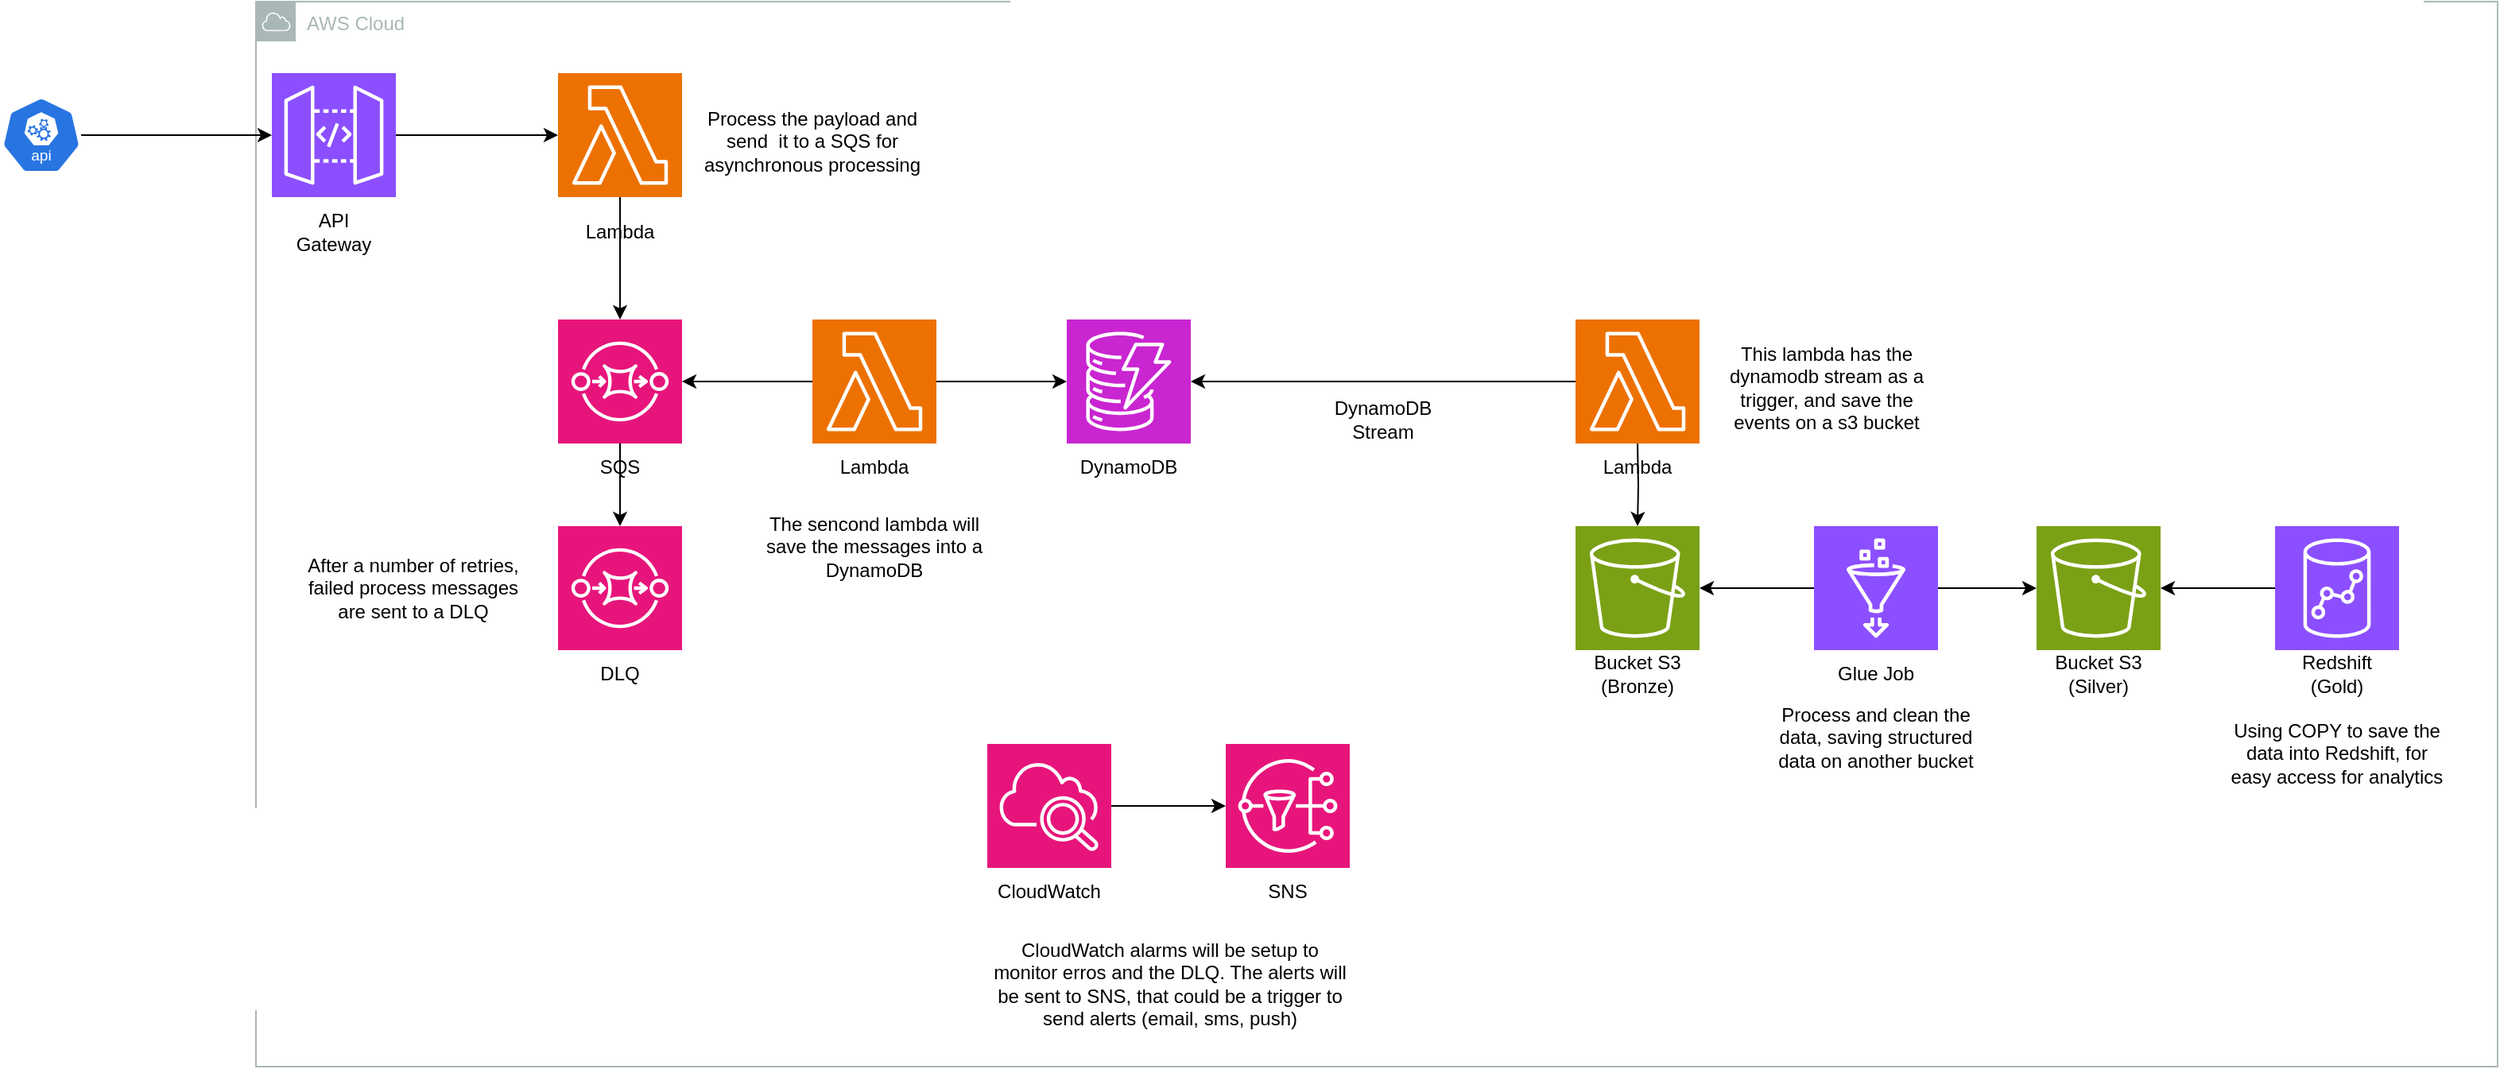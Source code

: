 <mxfile version="24.7.17">
  <diagram name="Página-1" id="Z5GL8oSzEE1CzC3Kvjkq">
    <mxGraphModel grid="1" page="1" gridSize="10" guides="1" tooltips="1" connect="1" arrows="1" fold="1" pageScale="1" pageWidth="827" pageHeight="1169" math="0" shadow="0">
      <root>
        <mxCell id="0" />
        <mxCell id="1" parent="0" />
        <mxCell id="BF2qxbi9eYkXB8UrA0qM-24" value="AWS Cloud" style="sketch=0;outlineConnect=0;gradientColor=none;html=1;whiteSpace=wrap;fontSize=12;fontStyle=0;shape=mxgraph.aws4.group;grIcon=mxgraph.aws4.group_aws_cloud;strokeColor=#AAB7B8;fillColor=none;verticalAlign=top;align=left;spacingLeft=30;fontColor=#AAB7B8;dashed=0;" vertex="1" parent="1">
          <mxGeometry x="200" y="230" width="1410" height="670" as="geometry" />
        </mxCell>
        <mxCell id="BF2qxbi9eYkXB8UrA0qM-6" style="edgeStyle=orthogonalEdgeStyle;rounded=0;orthogonalLoop=1;jettySize=auto;html=1;" edge="1" parent="1" source="BF2qxbi9eYkXB8UrA0qM-1" target="BF2qxbi9eYkXB8UrA0qM-2">
          <mxGeometry relative="1" as="geometry" />
        </mxCell>
        <mxCell id="BF2qxbi9eYkXB8UrA0qM-1" value="" style="aspect=fixed;sketch=0;html=1;dashed=0;whitespace=wrap;verticalLabelPosition=bottom;verticalAlign=top;fillColor=#2875E2;strokeColor=#ffffff;points=[[0.005,0.63,0],[0.1,0.2,0],[0.9,0.2,0],[0.5,0,0],[0.995,0.63,0],[0.72,0.99,0],[0.5,1,0],[0.28,0.99,0]];shape=mxgraph.kubernetes.icon2;kubernetesLabel=1;prIcon=api" vertex="1" parent="1">
          <mxGeometry x="40" y="290" width="50" height="48" as="geometry" />
        </mxCell>
        <mxCell id="BF2qxbi9eYkXB8UrA0qM-7" style="edgeStyle=orthogonalEdgeStyle;rounded=0;orthogonalLoop=1;jettySize=auto;html=1;" edge="1" parent="1" source="BF2qxbi9eYkXB8UrA0qM-2" target="BF2qxbi9eYkXB8UrA0qM-3">
          <mxGeometry relative="1" as="geometry" />
        </mxCell>
        <mxCell id="BF2qxbi9eYkXB8UrA0qM-2" value="" style="sketch=0;points=[[0,0,0],[0.25,0,0],[0.5,0,0],[0.75,0,0],[1,0,0],[0,1,0],[0.25,1,0],[0.5,1,0],[0.75,1,0],[1,1,0],[0,0.25,0],[0,0.5,0],[0,0.75,0],[1,0.25,0],[1,0.5,0],[1,0.75,0]];outlineConnect=0;fontColor=#232F3E;fillColor=#8C4FFF;strokeColor=#ffffff;dashed=0;verticalLabelPosition=bottom;verticalAlign=top;align=center;html=1;fontSize=12;fontStyle=0;aspect=fixed;shape=mxgraph.aws4.resourceIcon;resIcon=mxgraph.aws4.api_gateway;" vertex="1" parent="1">
          <mxGeometry x="210" y="275" width="78" height="78" as="geometry" />
        </mxCell>
        <mxCell id="BF2qxbi9eYkXB8UrA0qM-8" style="edgeStyle=orthogonalEdgeStyle;rounded=0;orthogonalLoop=1;jettySize=auto;html=1;" edge="1" parent="1" source="BF2qxbi9eYkXB8UrA0qM-3" target="BF2qxbi9eYkXB8UrA0qM-4">
          <mxGeometry relative="1" as="geometry" />
        </mxCell>
        <mxCell id="BF2qxbi9eYkXB8UrA0qM-3" value="" style="sketch=0;points=[[0,0,0],[0.25,0,0],[0.5,0,0],[0.75,0,0],[1,0,0],[0,1,0],[0.25,1,0],[0.5,1,0],[0.75,1,0],[1,1,0],[0,0.25,0],[0,0.5,0],[0,0.75,0],[1,0.25,0],[1,0.5,0],[1,0.75,0]];outlineConnect=0;fontColor=#232F3E;fillColor=#ED7100;strokeColor=#ffffff;dashed=0;verticalLabelPosition=bottom;verticalAlign=top;align=center;html=1;fontSize=12;fontStyle=0;aspect=fixed;shape=mxgraph.aws4.resourceIcon;resIcon=mxgraph.aws4.lambda;" vertex="1" parent="1">
          <mxGeometry x="390" y="275" width="78" height="78" as="geometry" />
        </mxCell>
        <mxCell id="BF2qxbi9eYkXB8UrA0qM-33" style="edgeStyle=orthogonalEdgeStyle;rounded=0;orthogonalLoop=1;jettySize=auto;html=1;" edge="1" parent="1" source="BF2qxbi9eYkXB8UrA0qM-4" target="BF2qxbi9eYkXB8UrA0qM-11">
          <mxGeometry relative="1" as="geometry" />
        </mxCell>
        <mxCell id="BF2qxbi9eYkXB8UrA0qM-4" value="" style="sketch=0;points=[[0,0,0],[0.25,0,0],[0.5,0,0],[0.75,0,0],[1,0,0],[0,1,0],[0.25,1,0],[0.5,1,0],[0.75,1,0],[1,1,0],[0,0.25,0],[0,0.5,0],[0,0.75,0],[1,0.25,0],[1,0.5,0],[1,0.75,0]];outlineConnect=0;fontColor=#232F3E;fillColor=#E7157B;strokeColor=#ffffff;dashed=0;verticalLabelPosition=bottom;verticalAlign=top;align=center;html=1;fontSize=12;fontStyle=0;aspect=fixed;shape=mxgraph.aws4.resourceIcon;resIcon=mxgraph.aws4.sqs;" vertex="1" parent="1">
          <mxGeometry x="390" y="430" width="78" height="78" as="geometry" />
        </mxCell>
        <mxCell id="BF2qxbi9eYkXB8UrA0qM-10" style="edgeStyle=orthogonalEdgeStyle;rounded=0;orthogonalLoop=1;jettySize=auto;html=1;" edge="1" parent="1" source="BF2qxbi9eYkXB8UrA0qM-9" target="BF2qxbi9eYkXB8UrA0qM-4">
          <mxGeometry relative="1" as="geometry" />
        </mxCell>
        <mxCell id="BF2qxbi9eYkXB8UrA0qM-16" style="edgeStyle=orthogonalEdgeStyle;rounded=0;orthogonalLoop=1;jettySize=auto;html=1;" edge="1" parent="1" source="BF2qxbi9eYkXB8UrA0qM-9" target="BF2qxbi9eYkXB8UrA0qM-15">
          <mxGeometry relative="1" as="geometry" />
        </mxCell>
        <mxCell id="BF2qxbi9eYkXB8UrA0qM-9" value="" style="sketch=0;points=[[0,0,0],[0.25,0,0],[0.5,0,0],[0.75,0,0],[1,0,0],[0,1,0],[0.25,1,0],[0.5,1,0],[0.75,1,0],[1,1,0],[0,0.25,0],[0,0.5,0],[0,0.75,0],[1,0.25,0],[1,0.5,0],[1,0.75,0]];outlineConnect=0;fontColor=#232F3E;fillColor=#ED7100;strokeColor=#ffffff;dashed=0;verticalLabelPosition=bottom;verticalAlign=top;align=center;html=1;fontSize=12;fontStyle=0;aspect=fixed;shape=mxgraph.aws4.resourceIcon;resIcon=mxgraph.aws4.lambda;" vertex="1" parent="1">
          <mxGeometry x="550" y="430" width="78" height="78" as="geometry" />
        </mxCell>
        <mxCell id="BF2qxbi9eYkXB8UrA0qM-11" value="" style="sketch=0;points=[[0,0,0],[0.25,0,0],[0.5,0,0],[0.75,0,0],[1,0,0],[0,1,0],[0.25,1,0],[0.5,1,0],[0.75,1,0],[1,1,0],[0,0.25,0],[0,0.5,0],[0,0.75,0],[1,0.25,0],[1,0.5,0],[1,0.75,0]];outlineConnect=0;fontColor=#232F3E;fillColor=#E7157B;strokeColor=#ffffff;dashed=0;verticalLabelPosition=bottom;verticalAlign=top;align=center;html=1;fontSize=12;fontStyle=0;aspect=fixed;shape=mxgraph.aws4.resourceIcon;resIcon=mxgraph.aws4.sqs;" vertex="1" parent="1">
          <mxGeometry x="390" y="560" width="78" height="78" as="geometry" />
        </mxCell>
        <mxCell id="BF2qxbi9eYkXB8UrA0qM-13" value="" style="sketch=0;points=[[0,0,0],[0.25,0,0],[0.5,0,0],[0.75,0,0],[1,0,0],[0,1,0],[0.25,1,0],[0.5,1,0],[0.75,1,0],[1,1,0],[0,0.25,0],[0,0.5,0],[0,0.75,0],[1,0.25,0],[1,0.5,0],[1,0.75,0]];outlineConnect=0;fontColor=#232F3E;fillColor=#E7157B;strokeColor=#ffffff;dashed=0;verticalLabelPosition=bottom;verticalAlign=top;align=center;html=1;fontSize=12;fontStyle=0;aspect=fixed;shape=mxgraph.aws4.resourceIcon;resIcon=mxgraph.aws4.sns;" vertex="1" parent="1">
          <mxGeometry x="810" y="697" width="78" height="78" as="geometry" />
        </mxCell>
        <mxCell id="BF2qxbi9eYkXB8UrA0qM-15" value="" style="sketch=0;points=[[0,0,0],[0.25,0,0],[0.5,0,0],[0.75,0,0],[1,0,0],[0,1,0],[0.25,1,0],[0.5,1,0],[0.75,1,0],[1,1,0],[0,0.25,0],[0,0.5,0],[0,0.75,0],[1,0.25,0],[1,0.5,0],[1,0.75,0]];outlineConnect=0;fontColor=#232F3E;fillColor=#C925D1;strokeColor=#ffffff;dashed=0;verticalLabelPosition=bottom;verticalAlign=top;align=center;html=1;fontSize=12;fontStyle=0;aspect=fixed;shape=mxgraph.aws4.resourceIcon;resIcon=mxgraph.aws4.dynamodb;" vertex="1" parent="1">
          <mxGeometry x="710" y="430" width="78" height="78" as="geometry" />
        </mxCell>
        <mxCell id="BF2qxbi9eYkXB8UrA0qM-23" style="edgeStyle=orthogonalEdgeStyle;rounded=0;orthogonalLoop=1;jettySize=auto;html=1;" edge="1" parent="1" target="BF2qxbi9eYkXB8UrA0qM-22">
          <mxGeometry relative="1" as="geometry">
            <mxPoint x="1069" y="508" as="sourcePoint" />
          </mxGeometry>
        </mxCell>
        <mxCell id="BF2qxbi9eYkXB8UrA0qM-22" value="" style="sketch=0;points=[[0,0,0],[0.25,0,0],[0.5,0,0],[0.75,0,0],[1,0,0],[0,1,0],[0.25,1,0],[0.5,1,0],[0.75,1,0],[1,1,0],[0,0.25,0],[0,0.5,0],[0,0.75,0],[1,0.25,0],[1,0.5,0],[1,0.75,0]];outlineConnect=0;fontColor=#232F3E;fillColor=#7AA116;strokeColor=#ffffff;dashed=0;verticalLabelPosition=bottom;verticalAlign=top;align=center;html=1;fontSize=12;fontStyle=0;aspect=fixed;shape=mxgraph.aws4.resourceIcon;resIcon=mxgraph.aws4.s3;" vertex="1" parent="1">
          <mxGeometry x="1030" y="560" width="78" height="78" as="geometry" />
        </mxCell>
        <mxCell id="BF2qxbi9eYkXB8UrA0qM-30" style="edgeStyle=orthogonalEdgeStyle;rounded=0;orthogonalLoop=1;jettySize=auto;html=1;" edge="1" parent="1" source="BF2qxbi9eYkXB8UrA0qM-25" target="BF2qxbi9eYkXB8UrA0qM-29">
          <mxGeometry relative="1" as="geometry" />
        </mxCell>
        <mxCell id="BF2qxbi9eYkXB8UrA0qM-25" value="" style="sketch=0;points=[[0,0,0],[0.25,0,0],[0.5,0,0],[0.75,0,0],[1,0,0],[0,1,0],[0.25,1,0],[0.5,1,0],[0.75,1,0],[1,1,0],[0,0.25,0],[0,0.5,0],[0,0.75,0],[1,0.25,0],[1,0.5,0],[1,0.75,0]];outlineConnect=0;fontColor=#232F3E;fillColor=#8C4FFF;strokeColor=#ffffff;dashed=0;verticalLabelPosition=bottom;verticalAlign=top;align=center;html=1;fontSize=12;fontStyle=0;aspect=fixed;shape=mxgraph.aws4.resourceIcon;resIcon=mxgraph.aws4.glue;" vertex="1" parent="1">
          <mxGeometry x="1180" y="560" width="78" height="78" as="geometry" />
        </mxCell>
        <mxCell id="BF2qxbi9eYkXB8UrA0qM-27" style="edgeStyle=orthogonalEdgeStyle;rounded=0;orthogonalLoop=1;jettySize=auto;html=1;entryX=1;entryY=0.5;entryDx=0;entryDy=0;entryPerimeter=0;" edge="1" parent="1" source="BF2qxbi9eYkXB8UrA0qM-25" target="BF2qxbi9eYkXB8UrA0qM-22">
          <mxGeometry relative="1" as="geometry" />
        </mxCell>
        <mxCell id="BF2qxbi9eYkXB8UrA0qM-29" value="" style="sketch=0;points=[[0,0,0],[0.25,0,0],[0.5,0,0],[0.75,0,0],[1,0,0],[0,1,0],[0.25,1,0],[0.5,1,0],[0.75,1,0],[1,1,0],[0,0.25,0],[0,0.5,0],[0,0.75,0],[1,0.25,0],[1,0.5,0],[1,0.75,0]];outlineConnect=0;fontColor=#232F3E;fillColor=#7AA116;strokeColor=#ffffff;dashed=0;verticalLabelPosition=bottom;verticalAlign=top;align=center;html=1;fontSize=12;fontStyle=0;aspect=fixed;shape=mxgraph.aws4.resourceIcon;resIcon=mxgraph.aws4.s3;" vertex="1" parent="1">
          <mxGeometry x="1320" y="560" width="78" height="78" as="geometry" />
        </mxCell>
        <mxCell id="BF2qxbi9eYkXB8UrA0qM-31" value="" style="sketch=0;points=[[0,0,0],[0.25,0,0],[0.5,0,0],[0.75,0,0],[1,0,0],[0,1,0],[0.25,1,0],[0.5,1,0],[0.75,1,0],[1,1,0],[0,0.25,0],[0,0.5,0],[0,0.75,0],[1,0.25,0],[1,0.5,0],[1,0.75,0]];points=[[0,0,0],[0.25,0,0],[0.5,0,0],[0.75,0,0],[1,0,0],[0,1,0],[0.25,1,0],[0.5,1,0],[0.75,1,0],[1,1,0],[0,0.25,0],[0,0.5,0],[0,0.75,0],[1,0.25,0],[1,0.5,0],[1,0.75,0]];outlineConnect=0;fontColor=#232F3E;fillColor=#E7157B;strokeColor=#ffffff;dashed=0;verticalLabelPosition=bottom;verticalAlign=top;align=center;html=1;fontSize=12;fontStyle=0;aspect=fixed;shape=mxgraph.aws4.resourceIcon;resIcon=mxgraph.aws4.cloudwatch_2;" vertex="1" parent="1">
          <mxGeometry x="660" y="697" width="78" height="78" as="geometry" />
        </mxCell>
        <mxCell id="BF2qxbi9eYkXB8UrA0qM-35" style="edgeStyle=orthogonalEdgeStyle;rounded=0;orthogonalLoop=1;jettySize=auto;html=1;" edge="1" parent="1" source="BF2qxbi9eYkXB8UrA0qM-34" target="BF2qxbi9eYkXB8UrA0qM-29">
          <mxGeometry relative="1" as="geometry" />
        </mxCell>
        <mxCell id="BF2qxbi9eYkXB8UrA0qM-34" value="" style="sketch=0;points=[[0,0,0],[0.25,0,0],[0.5,0,0],[0.75,0,0],[1,0,0],[0,1,0],[0.25,1,0],[0.5,1,0],[0.75,1,0],[1,1,0],[0,0.25,0],[0,0.5,0],[0,0.75,0],[1,0.25,0],[1,0.5,0],[1,0.75,0]];outlineConnect=0;fontColor=#232F3E;fillColor=#8C4FFF;strokeColor=#ffffff;dashed=0;verticalLabelPosition=bottom;verticalAlign=top;align=center;html=1;fontSize=12;fontStyle=0;aspect=fixed;shape=mxgraph.aws4.resourceIcon;resIcon=mxgraph.aws4.redshift;" vertex="1" parent="1">
          <mxGeometry x="1470" y="560" width="78" height="78" as="geometry" />
        </mxCell>
        <mxCell id="BF2qxbi9eYkXB8UrA0qM-37" value="API Gateway" style="text;strokeColor=none;align=center;fillColor=none;html=1;verticalAlign=middle;whiteSpace=wrap;rounded=0;" vertex="1" parent="1">
          <mxGeometry x="219" y="360" width="60" height="30" as="geometry" />
        </mxCell>
        <mxCell id="BF2qxbi9eYkXB8UrA0qM-38" value="Lambda" style="text;strokeColor=none;align=center;fillColor=none;html=1;verticalAlign=middle;whiteSpace=wrap;rounded=0;" vertex="1" parent="1">
          <mxGeometry x="399" y="360" width="60" height="30" as="geometry" />
        </mxCell>
        <mxCell id="BF2qxbi9eYkXB8UrA0qM-39" value="Process the payload and send&amp;nbsp; it to a SQS for asynchronous processing" style="text;strokeColor=none;align=center;fillColor=none;html=1;verticalAlign=middle;whiteSpace=wrap;rounded=0;" vertex="1" parent="1">
          <mxGeometry x="480" y="275" width="140" height="85" as="geometry" />
        </mxCell>
        <mxCell id="BF2qxbi9eYkXB8UrA0qM-40" value="SQS" style="text;strokeColor=none;align=center;fillColor=none;html=1;verticalAlign=middle;whiteSpace=wrap;rounded=0;" vertex="1" parent="1">
          <mxGeometry x="399" y="508" width="60" height="30" as="geometry" />
        </mxCell>
        <mxCell id="BF2qxbi9eYkXB8UrA0qM-41" value="DLQ" style="text;strokeColor=none;align=center;fillColor=none;html=1;verticalAlign=middle;whiteSpace=wrap;rounded=0;" vertex="1" parent="1">
          <mxGeometry x="399" y="638" width="60" height="30" as="geometry" />
        </mxCell>
        <mxCell id="BF2qxbi9eYkXB8UrA0qM-42" value="SNS" style="text;strokeColor=none;align=center;fillColor=none;html=1;verticalAlign=middle;whiteSpace=wrap;rounded=0;" vertex="1" parent="1">
          <mxGeometry x="819" y="775" width="60" height="30" as="geometry" />
        </mxCell>
        <mxCell id="BF2qxbi9eYkXB8UrA0qM-43" value="CloudWatch" style="text;strokeColor=none;align=center;fillColor=none;html=1;verticalAlign=middle;whiteSpace=wrap;rounded=0;" vertex="1" parent="1">
          <mxGeometry x="669" y="775" width="60" height="30" as="geometry" />
        </mxCell>
        <mxCell id="BF2qxbi9eYkXB8UrA0qM-44" value="Lambda" style="text;strokeColor=none;align=center;fillColor=none;html=1;verticalAlign=middle;whiteSpace=wrap;rounded=0;" vertex="1" parent="1">
          <mxGeometry x="559" y="508" width="60" height="30" as="geometry" />
        </mxCell>
        <mxCell id="BF2qxbi9eYkXB8UrA0qM-45" value="DynamoDB" style="text;strokeColor=none;align=center;fillColor=none;html=1;verticalAlign=middle;whiteSpace=wrap;rounded=0;" vertex="1" parent="1">
          <mxGeometry x="719" y="508" width="60" height="30" as="geometry" />
        </mxCell>
        <mxCell id="BF2qxbi9eYkXB8UrA0qM-46" value="DynamoDB Stream" style="text;strokeColor=none;align=center;fillColor=none;html=1;verticalAlign=middle;whiteSpace=wrap;rounded=0;" vertex="1" parent="1">
          <mxGeometry x="879" y="478" width="60" height="30" as="geometry" />
        </mxCell>
        <mxCell id="BF2qxbi9eYkXB8UrA0qM-47" value="Lambda" style="text;strokeColor=none;align=center;fillColor=none;html=1;verticalAlign=middle;whiteSpace=wrap;rounded=0;" vertex="1" parent="1">
          <mxGeometry x="1039" y="508" width="60" height="30" as="geometry" />
        </mxCell>
        <mxCell id="BF2qxbi9eYkXB8UrA0qM-48" value="Bucket S3 (Bronze)" style="text;strokeColor=none;align=center;fillColor=none;html=1;verticalAlign=middle;whiteSpace=wrap;rounded=0;" vertex="1" parent="1">
          <mxGeometry x="1039" y="638" width="60" height="30" as="geometry" />
        </mxCell>
        <mxCell id="BF2qxbi9eYkXB8UrA0qM-49" value="Glue Job" style="text;strokeColor=none;align=center;fillColor=none;html=1;verticalAlign=middle;whiteSpace=wrap;rounded=0;" vertex="1" parent="1">
          <mxGeometry x="1189" y="638" width="60" height="30" as="geometry" />
        </mxCell>
        <mxCell id="BF2qxbi9eYkXB8UrA0qM-50" value="Bucket S3 (Silver)" style="text;strokeColor=none;align=center;fillColor=none;html=1;verticalAlign=middle;whiteSpace=wrap;rounded=0;" vertex="1" parent="1">
          <mxGeometry x="1329" y="638" width="60" height="30" as="geometry" />
        </mxCell>
        <mxCell id="BF2qxbi9eYkXB8UrA0qM-51" value="Redshift (Gold)" style="text;strokeColor=none;align=center;fillColor=none;html=1;verticalAlign=middle;whiteSpace=wrap;rounded=0;" vertex="1" parent="1">
          <mxGeometry x="1479" y="638" width="60" height="30" as="geometry" />
        </mxCell>
        <mxCell id="BF2qxbi9eYkXB8UrA0qM-52" value="After a number of retries, failed process messages are sent to a DLQ" style="text;strokeColor=none;align=center;fillColor=none;html=1;verticalAlign=middle;whiteSpace=wrap;rounded=0;" vertex="1" parent="1">
          <mxGeometry x="229" y="556.5" width="140" height="85" as="geometry" />
        </mxCell>
        <mxCell id="BF2qxbi9eYkXB8UrA0qM-54" value="CloudWatch alarms will be setup to monitor erros and the DLQ. The alerts will be sent to SNS, that could be a trigger to send alerts (email, sms, push)" style="text;strokeColor=none;align=center;fillColor=none;html=1;verticalAlign=middle;whiteSpace=wrap;rounded=0;" vertex="1" parent="1">
          <mxGeometry x="660" y="805" width="230" height="85" as="geometry" />
        </mxCell>
        <mxCell id="BF2qxbi9eYkXB8UrA0qM-55" style="edgeStyle=orthogonalEdgeStyle;rounded=0;orthogonalLoop=1;jettySize=auto;html=1;entryX=0;entryY=0.5;entryDx=0;entryDy=0;entryPerimeter=0;" edge="1" parent="1" source="BF2qxbi9eYkXB8UrA0qM-31" target="BF2qxbi9eYkXB8UrA0qM-13">
          <mxGeometry relative="1" as="geometry" />
        </mxCell>
        <mxCell id="BF2qxbi9eYkXB8UrA0qM-56" value="The sencond lambda will save the messages into a DynamoDB" style="text;strokeColor=none;align=center;fillColor=none;html=1;verticalAlign=middle;whiteSpace=wrap;rounded=0;" vertex="1" parent="1">
          <mxGeometry x="519" y="530" width="140" height="85" as="geometry" />
        </mxCell>
        <mxCell id="BF2qxbi9eYkXB8UrA0qM-58" value="Process and clean the data, saving structured data on another bucket" style="text;strokeColor=none;align=center;fillColor=none;html=1;verticalAlign=middle;whiteSpace=wrap;rounded=0;" vertex="1" parent="1">
          <mxGeometry x="1149" y="650" width="140" height="85" as="geometry" />
        </mxCell>
        <mxCell id="BF2qxbi9eYkXB8UrA0qM-59" value="Using COPY to save the data into Redshift, for easy access for analytics" style="text;strokeColor=none;align=center;fillColor=none;html=1;verticalAlign=middle;whiteSpace=wrap;rounded=0;" vertex="1" parent="1">
          <mxGeometry x="1439" y="660" width="140" height="85" as="geometry" />
        </mxCell>
        <mxCell id="BF2qxbi9eYkXB8UrA0qM-61" style="edgeStyle=orthogonalEdgeStyle;rounded=0;orthogonalLoop=1;jettySize=auto;html=1;" edge="1" parent="1" source="BF2qxbi9eYkXB8UrA0qM-60" target="BF2qxbi9eYkXB8UrA0qM-15">
          <mxGeometry relative="1" as="geometry" />
        </mxCell>
        <mxCell id="BF2qxbi9eYkXB8UrA0qM-60" value="" style="sketch=0;points=[[0,0,0],[0.25,0,0],[0.5,0,0],[0.75,0,0],[1,0,0],[0,1,0],[0.25,1,0],[0.5,1,0],[0.75,1,0],[1,1,0],[0,0.25,0],[0,0.5,0],[0,0.75,0],[1,0.25,0],[1,0.5,0],[1,0.75,0]];outlineConnect=0;fontColor=#232F3E;fillColor=#ED7100;strokeColor=#ffffff;dashed=0;verticalLabelPosition=bottom;verticalAlign=top;align=center;html=1;fontSize=12;fontStyle=0;aspect=fixed;shape=mxgraph.aws4.resourceIcon;resIcon=mxgraph.aws4.lambda;" vertex="1" parent="1">
          <mxGeometry x="1030" y="430" width="78" height="78" as="geometry" />
        </mxCell>
        <mxCell id="BF2qxbi9eYkXB8UrA0qM-62" value="This lambda has the dynamodb stream as a trigger, and save the events on a s3 bucket" style="text;strokeColor=none;align=center;fillColor=none;html=1;verticalAlign=middle;whiteSpace=wrap;rounded=0;" vertex="1" parent="1">
          <mxGeometry x="1118" y="430" width="140" height="85" as="geometry" />
        </mxCell>
      </root>
    </mxGraphModel>
  </diagram>
</mxfile>
